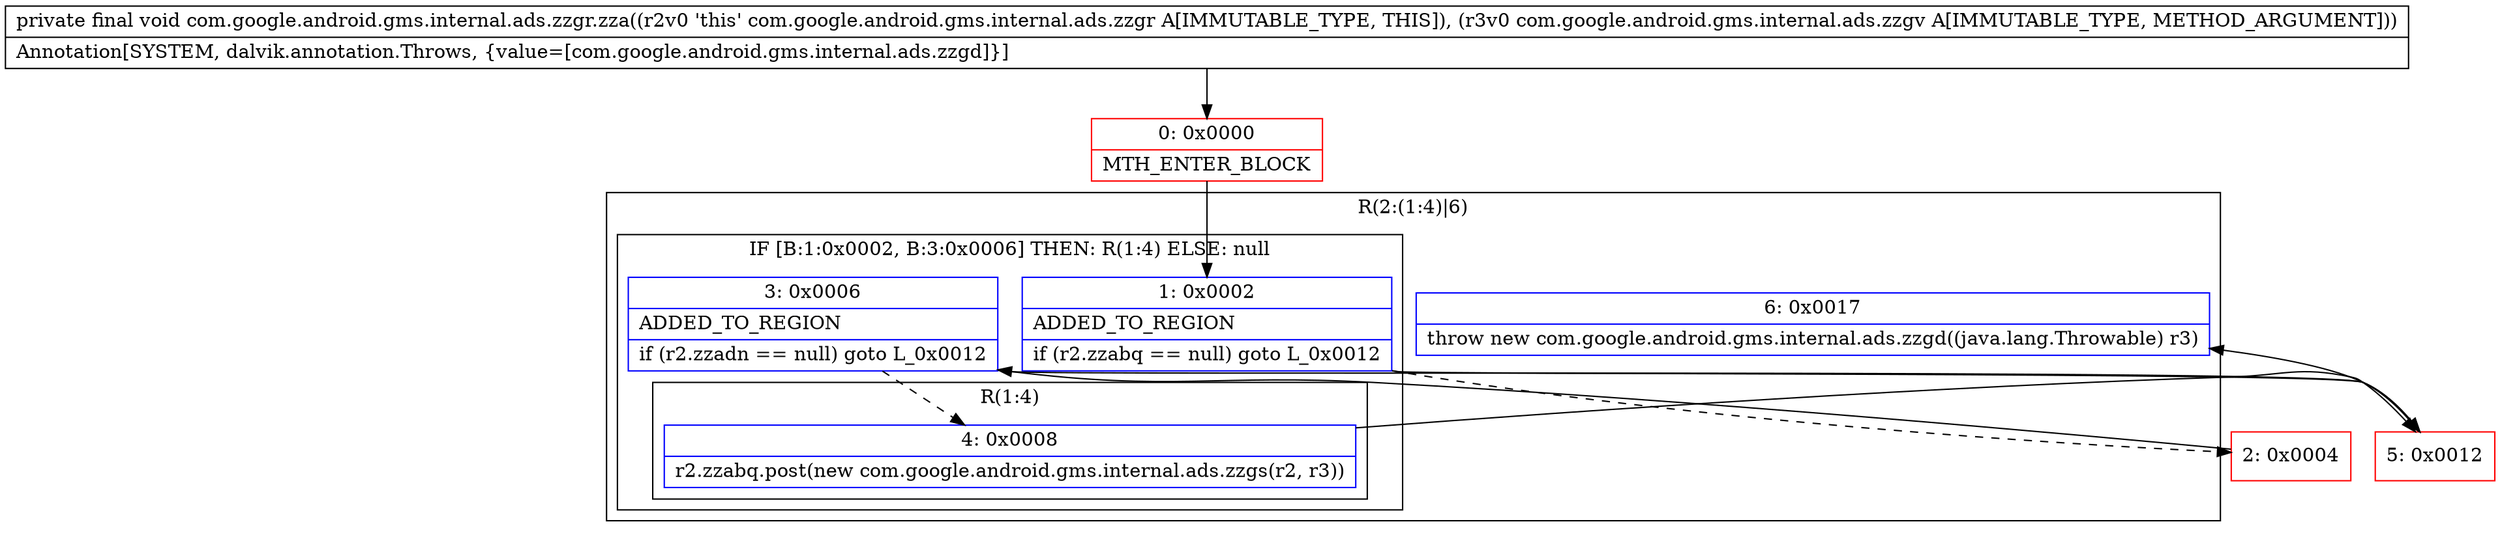 digraph "CFG forcom.google.android.gms.internal.ads.zzgr.zza(Lcom\/google\/android\/gms\/internal\/ads\/zzgv;)V" {
subgraph cluster_Region_93863101 {
label = "R(2:(1:4)|6)";
node [shape=record,color=blue];
subgraph cluster_IfRegion_972291483 {
label = "IF [B:1:0x0002, B:3:0x0006] THEN: R(1:4) ELSE: null";
node [shape=record,color=blue];
Node_1 [shape=record,label="{1\:\ 0x0002|ADDED_TO_REGION\l|if (r2.zzabq == null) goto L_0x0012\l}"];
Node_3 [shape=record,label="{3\:\ 0x0006|ADDED_TO_REGION\l|if (r2.zzadn == null) goto L_0x0012\l}"];
subgraph cluster_Region_498406937 {
label = "R(1:4)";
node [shape=record,color=blue];
Node_4 [shape=record,label="{4\:\ 0x0008|r2.zzabq.post(new com.google.android.gms.internal.ads.zzgs(r2, r3))\l}"];
}
}
Node_6 [shape=record,label="{6\:\ 0x0017|throw new com.google.android.gms.internal.ads.zzgd((java.lang.Throwable) r3)\l}"];
}
Node_0 [shape=record,color=red,label="{0\:\ 0x0000|MTH_ENTER_BLOCK\l}"];
Node_2 [shape=record,color=red,label="{2\:\ 0x0004}"];
Node_5 [shape=record,color=red,label="{5\:\ 0x0012}"];
MethodNode[shape=record,label="{private final void com.google.android.gms.internal.ads.zzgr.zza((r2v0 'this' com.google.android.gms.internal.ads.zzgr A[IMMUTABLE_TYPE, THIS]), (r3v0 com.google.android.gms.internal.ads.zzgv A[IMMUTABLE_TYPE, METHOD_ARGUMENT]))  | Annotation[SYSTEM, dalvik.annotation.Throws, \{value=[com.google.android.gms.internal.ads.zzgd]\}]\l}"];
MethodNode -> Node_0;
Node_1 -> Node_2[style=dashed];
Node_1 -> Node_5;
Node_3 -> Node_4[style=dashed];
Node_3 -> Node_5;
Node_4 -> Node_5;
Node_0 -> Node_1;
Node_2 -> Node_3;
Node_5 -> Node_6;
}

